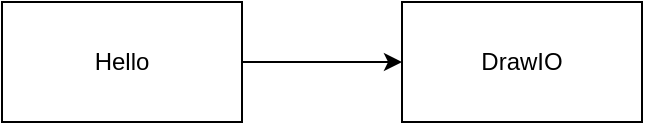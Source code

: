 <mxfile version="13.9.9" type="github" pages="2"><diagram id="nzRDPO95WcER65jJ4MNv" name="Page-1"><mxGraphModel dx="1024" dy="871" grid="1" gridSize="10" guides="1" tooltips="1" connect="1" arrows="1" fold="1" page="1" pageScale="1" pageWidth="827" pageHeight="1169" math="0" shadow="0"><root><mxCell id="0"/><mxCell id="1" parent="0"/><mxCell id="Tz0X2miZqnft5MxsvktY-2" value="" style="edgeStyle=orthogonalEdgeStyle;rounded=0;orthogonalLoop=1;jettySize=auto;html=1;" edge="1" parent="1" source="UP86MvJVpteCy4lNfJem-1" target="Tz0X2miZqnft5MxsvktY-1"><mxGeometry relative="1" as="geometry"/></mxCell><mxCell id="UP86MvJVpteCy4lNfJem-1" value="Hello" style="rounded=0;whiteSpace=wrap;html=1;" parent="1" vertex="1"><mxGeometry x="180" y="210" width="120" height="60" as="geometry"/></mxCell><mxCell id="Tz0X2miZqnft5MxsvktY-1" value="DrawIO" style="rounded=0;whiteSpace=wrap;html=1;" vertex="1" parent="1"><mxGeometry x="380" y="210" width="120" height="60" as="geometry"/></mxCell></root></mxGraphModel></diagram><diagram id="A1vsBYMCdypfZWBEZETN" name="第 2 页"><mxGraphModel dx="1024" dy="871" grid="1" gridSize="10" guides="1" tooltips="1" connect="1" arrows="1" fold="1" page="1" pageScale="1" pageWidth="827" pageHeight="1169" math="0" shadow="0"><root><mxCell id="fQDxEBGKucgTG4m-QmLr-0"/><mxCell id="fQDxEBGKucgTG4m-QmLr-1" parent="fQDxEBGKucgTG4m-QmLr-0"/></root></mxGraphModel></diagram></mxfile>